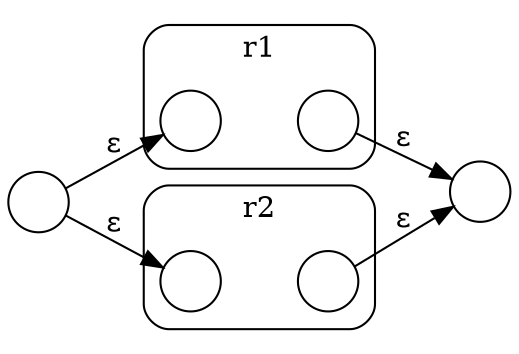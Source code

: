 /*
 * Building regexps by fragments of NFA.
 * r1 | r2
 */

digraph G {
	rankdir = LR;
	node [ shape = circle, width = 0.4, label = "" ];

	S1 -> S2 [ label = <&epsilon;> ];
	S1 -> S3 [ label = <&epsilon;> ];

	subgraph cluster_0 {
		style = rounded;
		label = "r1";
		S2 -> S4 [ style = invis ];
	}

	subgraph cluster_1 {
		style = rounded;
		label = "r2";
		S3 -> S5 [ style = invis ];
	}

	S4 -> S6 [ label = <&epsilon;> ];
	S5 -> S6 [ label = <&epsilon;> ];
}

